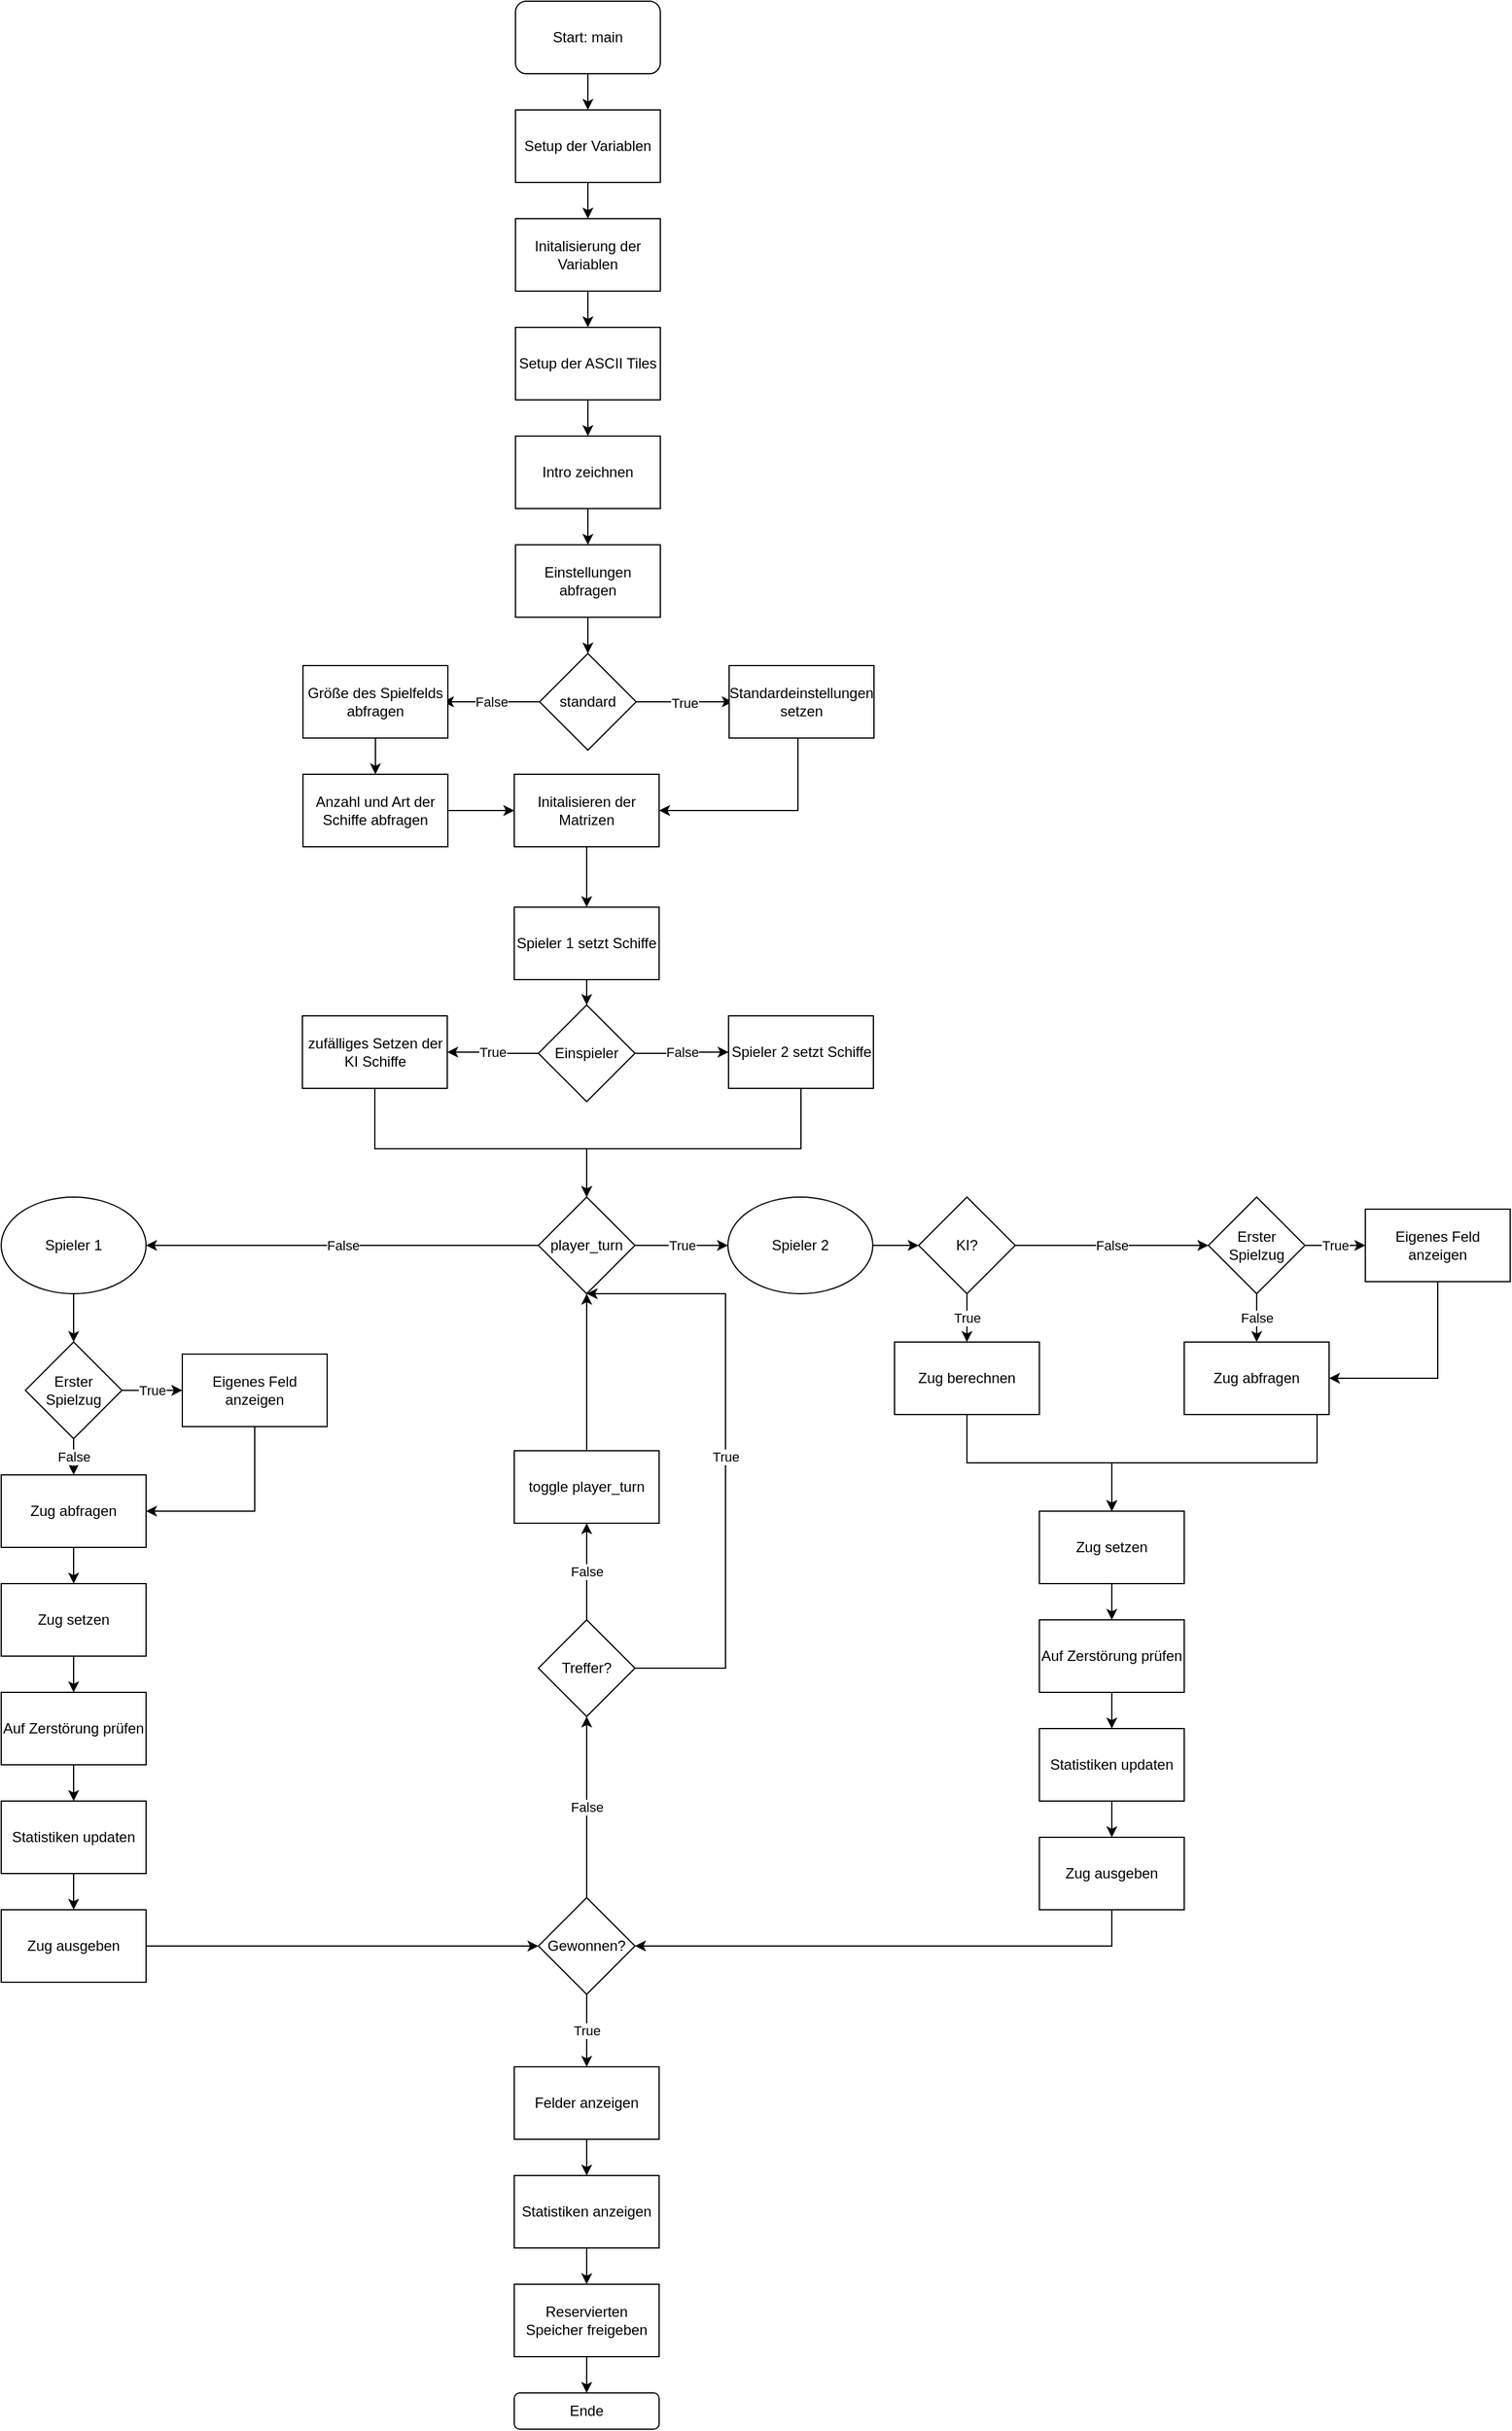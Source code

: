 <mxfile version="12.6.1"><diagram id="FelnltAE2qGl1vhYl2xS" name="Seite-1"><mxGraphModel dx="2827" dy="831" grid="1" gridSize="10" guides="1" tooltips="1" connect="1" arrows="1" fold="1" page="1" pageScale="1" pageWidth="827" pageHeight="1169" math="0" shadow="0"><root><mxCell id="0"/><mxCell id="1" parent="0"/><mxCell id="VsmTd3aA8Kl7TwHBZMlc-6" value="" style="edgeStyle=orthogonalEdgeStyle;rounded=0;orthogonalLoop=1;jettySize=auto;html=1;" edge="1" parent="1" source="yoruhMdgPkyYUGGnFISP-1" target="VsmTd3aA8Kl7TwHBZMlc-5"><mxGeometry relative="1" as="geometry"/></mxCell><mxCell id="yoruhMdgPkyYUGGnFISP-1" value="Start: main" style="rounded=1;whiteSpace=wrap;html=1;gradientColor=none;" parent="1" vertex="1"><mxGeometry x="-394.0" y="10" width="120" height="60" as="geometry"/></mxCell><mxCell id="VsmTd3aA8Kl7TwHBZMlc-9" value="" style="edgeStyle=orthogonalEdgeStyle;rounded=0;orthogonalLoop=1;jettySize=auto;html=1;" edge="1" parent="1" source="VsmTd3aA8Kl7TwHBZMlc-5" target="VsmTd3aA8Kl7TwHBZMlc-8"><mxGeometry relative="1" as="geometry"/></mxCell><mxCell id="VsmTd3aA8Kl7TwHBZMlc-5" value="Setup der Variablen" style="rounded=0;whiteSpace=wrap;html=1;gradientColor=none;" vertex="1" parent="1"><mxGeometry x="-394.0" y="100" width="120" height="60" as="geometry"/></mxCell><mxCell id="VsmTd3aA8Kl7TwHBZMlc-11" value="" style="edgeStyle=orthogonalEdgeStyle;rounded=0;orthogonalLoop=1;jettySize=auto;html=1;" edge="1" parent="1" source="VsmTd3aA8Kl7TwHBZMlc-8" target="VsmTd3aA8Kl7TwHBZMlc-10"><mxGeometry relative="1" as="geometry"/></mxCell><mxCell id="VsmTd3aA8Kl7TwHBZMlc-8" value="&lt;div&gt;Initalisierung der &lt;br&gt;&lt;/div&gt;&lt;div&gt;Variablen&lt;/div&gt;" style="rounded=0;whiteSpace=wrap;html=1;gradientColor=none;" vertex="1" parent="1"><mxGeometry x="-394.0" y="190" width="120" height="60" as="geometry"/></mxCell><mxCell id="VsmTd3aA8Kl7TwHBZMlc-12" style="edgeStyle=orthogonalEdgeStyle;rounded=0;orthogonalLoop=1;jettySize=auto;html=1;exitX=0.5;exitY=1;exitDx=0;exitDy=0;entryX=0.5;entryY=0;entryDx=0;entryDy=0;" edge="1" parent="1" source="VsmTd3aA8Kl7TwHBZMlc-10" target="yoruhMdgPkyYUGGnFISP-3"><mxGeometry relative="1" as="geometry"/></mxCell><mxCell id="VsmTd3aA8Kl7TwHBZMlc-10" value="Setup der ASCII Tiles" style="rounded=0;whiteSpace=wrap;html=1;gradientColor=none;" vertex="1" parent="1"><mxGeometry x="-394.0" y="280" width="120" height="60" as="geometry"/></mxCell><mxCell id="yoruhMdgPkyYUGGnFISP-5" value="" style="edgeStyle=orthogonalEdgeStyle;rounded=0;orthogonalLoop=1;jettySize=auto;html=1;" parent="1" source="yoruhMdgPkyYUGGnFISP-3" target="yoruhMdgPkyYUGGnFISP-4" edge="1"><mxGeometry relative="1" as="geometry"/></mxCell><mxCell id="yoruhMdgPkyYUGGnFISP-3" value="Intro zeichnen" style="rounded=0;whiteSpace=wrap;html=1;" parent="1" vertex="1"><mxGeometry x="-394.0" y="370" width="120" height="60" as="geometry"/></mxCell><mxCell id="yoruhMdgPkyYUGGnFISP-7" value="" style="edgeStyle=orthogonalEdgeStyle;rounded=0;orthogonalLoop=1;jettySize=auto;html=1;entryX=0.5;entryY=0;entryDx=0;entryDy=0;" parent="1" source="yoruhMdgPkyYUGGnFISP-4" target="VsmTd3aA8Kl7TwHBZMlc-13" edge="1"><mxGeometry relative="1" as="geometry"><mxPoint x="-334.0" y="560" as="targetPoint"/></mxGeometry></mxCell><mxCell id="yoruhMdgPkyYUGGnFISP-4" value="Einstellungen abfragen" style="rounded=0;whiteSpace=wrap;html=1;" parent="1" vertex="1"><mxGeometry x="-394.0" y="460" width="120" height="60" as="geometry"/></mxCell><mxCell id="VsmTd3aA8Kl7TwHBZMlc-27" value="False" style="edgeStyle=orthogonalEdgeStyle;rounded=0;orthogonalLoop=1;jettySize=auto;html=1;" edge="1" parent="1" source="yoruhMdgPkyYUGGnFISP-12" target="yoruhMdgPkyYUGGnFISP-24"><mxGeometry relative="1" as="geometry"/></mxCell><mxCell id="VsmTd3aA8Kl7TwHBZMlc-28" value="&lt;div&gt;True&lt;/div&gt;" style="edgeStyle=orthogonalEdgeStyle;rounded=0;orthogonalLoop=1;jettySize=auto;html=1;" edge="1" parent="1" source="yoruhMdgPkyYUGGnFISP-12" target="yoruhMdgPkyYUGGnFISP-25"><mxGeometry relative="1" as="geometry"/></mxCell><mxCell id="yoruhMdgPkyYUGGnFISP-12" value="player_turn" style="rhombus;whiteSpace=wrap;html=1;" parent="1" vertex="1"><mxGeometry x="-375.0" y="1000" width="80" height="80" as="geometry"/></mxCell><mxCell id="VsmTd3aA8Kl7TwHBZMlc-78" value="" style="edgeStyle=orthogonalEdgeStyle;rounded=0;orthogonalLoop=1;jettySize=auto;html=1;" edge="1" parent="1" source="yoruhMdgPkyYUGGnFISP-24" target="VsmTd3aA8Kl7TwHBZMlc-75"><mxGeometry relative="1" as="geometry"/></mxCell><mxCell id="yoruhMdgPkyYUGGnFISP-24" value="Spieler 1" style="ellipse;whiteSpace=wrap;html=1;gradientColor=none;" parent="1" vertex="1"><mxGeometry x="-820" y="1000" width="120" height="80" as="geometry"/></mxCell><mxCell id="VsmTd3aA8Kl7TwHBZMlc-58" value="" style="edgeStyle=orthogonalEdgeStyle;rounded=0;orthogonalLoop=1;jettySize=auto;html=1;" edge="1" parent="1" source="yoruhMdgPkyYUGGnFISP-25" target="yoruhMdgPkyYUGGnFISP-46"><mxGeometry relative="1" as="geometry"/></mxCell><mxCell id="yoruhMdgPkyYUGGnFISP-25" value="Spieler 2" style="ellipse;whiteSpace=wrap;html=1;gradientColor=none;" parent="1" vertex="1"><mxGeometry x="-218.0" y="1000" width="120" height="80" as="geometry"/></mxCell><mxCell id="yoruhMdgPkyYUGGnFISP-31" value="" style="edgeStyle=orthogonalEdgeStyle;rounded=0;orthogonalLoop=1;jettySize=auto;html=1;" parent="1" source="yoruhMdgPkyYUGGnFISP-28" target="yoruhMdgPkyYUGGnFISP-30" edge="1"><mxGeometry relative="1" as="geometry"/></mxCell><mxCell id="yoruhMdgPkyYUGGnFISP-28" value="Zug setzen" style="rounded=0;whiteSpace=wrap;html=1;gradientColor=none;" parent="1" vertex="1"><mxGeometry x="-820" y="1320" width="120" height="60" as="geometry"/></mxCell><mxCell id="VsmTd3aA8Kl7TwHBZMlc-81" value="" style="edgeStyle=orthogonalEdgeStyle;rounded=0;orthogonalLoop=1;jettySize=auto;html=1;" edge="1" parent="1" source="yoruhMdgPkyYUGGnFISP-30" target="VsmTd3aA8Kl7TwHBZMlc-80"><mxGeometry relative="1" as="geometry"/></mxCell><mxCell id="yoruhMdgPkyYUGGnFISP-30" value="Auf Zerstörung prüfen" style="rounded=0;whiteSpace=wrap;html=1;gradientColor=none;" parent="1" vertex="1"><mxGeometry x="-820" y="1410" width="120" height="60" as="geometry"/></mxCell><mxCell id="VsmTd3aA8Kl7TwHBZMlc-84" value="" style="edgeStyle=orthogonalEdgeStyle;rounded=0;orthogonalLoop=1;jettySize=auto;html=1;" edge="1" parent="1" source="VsmTd3aA8Kl7TwHBZMlc-80" target="yoruhMdgPkyYUGGnFISP-32"><mxGeometry relative="1" as="geometry"/></mxCell><mxCell id="VsmTd3aA8Kl7TwHBZMlc-80" value="Statistiken updaten" style="rounded=0;whiteSpace=wrap;html=1;gradientColor=none;" vertex="1" parent="1"><mxGeometry x="-820" y="1500" width="120" height="60" as="geometry"/></mxCell><mxCell id="yoruhMdgPkyYUGGnFISP-68" style="edgeStyle=orthogonalEdgeStyle;rounded=0;orthogonalLoop=1;jettySize=auto;html=1;entryX=0;entryY=0.5;entryDx=0;entryDy=0;exitX=1;exitY=0.5;exitDx=0;exitDy=0;" parent="1" source="yoruhMdgPkyYUGGnFISP-32" target="yoruhMdgPkyYUGGnFISP-66" edge="1"><mxGeometry relative="1" as="geometry"><Array as="points"><mxPoint x="-500.0" y="1620"/><mxPoint x="-500.0" y="1620"/></Array></mxGeometry></mxCell><mxCell id="yoruhMdgPkyYUGGnFISP-32" value="Zug ausgeben" style="rounded=0;whiteSpace=wrap;html=1;gradientColor=none;" parent="1" vertex="1"><mxGeometry x="-820" y="1590" width="120" height="60" as="geometry"/></mxCell><mxCell id="VsmTd3aA8Kl7TwHBZMlc-51" value="True" style="edgeStyle=orthogonalEdgeStyle;rounded=0;orthogonalLoop=1;jettySize=auto;html=1;entryX=0.5;entryY=1;entryDx=0;entryDy=0;" edge="1" parent="1" source="yoruhMdgPkyYUGGnFISP-34" target="yoruhMdgPkyYUGGnFISP-12"><mxGeometry relative="1" as="geometry"><mxPoint x="-215.0" y="1390" as="targetPoint"/><Array as="points"><mxPoint x="-220.0" y="1390"/><mxPoint x="-220.0" y="1080"/></Array></mxGeometry></mxCell><mxCell id="VsmTd3aA8Kl7TwHBZMlc-52" value="False" style="edgeStyle=orthogonalEdgeStyle;rounded=0;orthogonalLoop=1;jettySize=auto;html=1;" edge="1" parent="1" source="yoruhMdgPkyYUGGnFISP-34" target="yoruhMdgPkyYUGGnFISP-38"><mxGeometry relative="1" as="geometry"/></mxCell><mxCell id="yoruhMdgPkyYUGGnFISP-34" value="Treffer?" style="rhombus;whiteSpace=wrap;html=1;gradientColor=none;" parent="1" vertex="1"><mxGeometry x="-375.0" y="1350" width="80" height="80" as="geometry"/></mxCell><mxCell id="yoruhMdgPkyYUGGnFISP-39" style="edgeStyle=orthogonalEdgeStyle;rounded=0;orthogonalLoop=1;jettySize=auto;html=1;entryX=0.5;entryY=1;entryDx=0;entryDy=0;" parent="1" source="yoruhMdgPkyYUGGnFISP-38" target="yoruhMdgPkyYUGGnFISP-12" edge="1"><mxGeometry relative="1" as="geometry"/></mxCell><mxCell id="yoruhMdgPkyYUGGnFISP-38" value="toggle player_turn" style="rounded=0;whiteSpace=wrap;html=1;gradientColor=none;" parent="1" vertex="1"><mxGeometry x="-395.0" y="1210" width="120" height="60" as="geometry"/></mxCell><mxCell id="VsmTd3aA8Kl7TwHBZMlc-59" value="True" style="edgeStyle=orthogonalEdgeStyle;rounded=0;orthogonalLoop=1;jettySize=auto;html=1;" edge="1" parent="1" source="yoruhMdgPkyYUGGnFISP-46" target="yoruhMdgPkyYUGGnFISP-50"><mxGeometry relative="1" as="geometry"/></mxCell><mxCell id="VsmTd3aA8Kl7TwHBZMlc-62" value="False" style="edgeStyle=orthogonalEdgeStyle;rounded=0;orthogonalLoop=1;jettySize=auto;html=1;entryX=0;entryY=0.5;entryDx=0;entryDy=0;" edge="1" parent="1" source="yoruhMdgPkyYUGGnFISP-46" target="VsmTd3aA8Kl7TwHBZMlc-65"><mxGeometry relative="1" as="geometry"><mxPoint x="150.0" y="1040" as="targetPoint"/></mxGeometry></mxCell><mxCell id="yoruhMdgPkyYUGGnFISP-46" value="KI?" style="rhombus;whiteSpace=wrap;html=1;gradientColor=none;" parent="1" vertex="1"><mxGeometry x="-60.0" y="1000" width="80" height="80" as="geometry"/></mxCell><mxCell id="VsmTd3aA8Kl7TwHBZMlc-71" value="" style="edgeStyle=orthogonalEdgeStyle;rounded=0;orthogonalLoop=1;jettySize=auto;html=1;entryX=0.5;entryY=0;entryDx=0;entryDy=0;" edge="1" parent="1" source="yoruhMdgPkyYUGGnFISP-48" target="yoruhMdgPkyYUGGnFISP-53"><mxGeometry relative="1" as="geometry"><mxPoint x="270.0" y="1260" as="targetPoint"/><Array as="points"><mxPoint x="270.0" y="1220"/><mxPoint x="100.0" y="1220"/></Array></mxGeometry></mxCell><mxCell id="yoruhMdgPkyYUGGnFISP-48" value="Zug abfragen" style="rounded=0;whiteSpace=wrap;html=1;gradientColor=none;" parent="1" vertex="1"><mxGeometry x="160.0" y="1120" width="120" height="60" as="geometry"/></mxCell><mxCell id="VsmTd3aA8Kl7TwHBZMlc-60" value="" style="edgeStyle=orthogonalEdgeStyle;rounded=0;orthogonalLoop=1;jettySize=auto;html=1;entryX=0.5;entryY=0;entryDx=0;entryDy=0;" edge="1" parent="1" source="yoruhMdgPkyYUGGnFISP-50" target="yoruhMdgPkyYUGGnFISP-53"><mxGeometry relative="1" as="geometry"><mxPoint x="-20.0" y="1260" as="targetPoint"/></mxGeometry></mxCell><mxCell id="yoruhMdgPkyYUGGnFISP-50" value="Zug berechnen" style="rounded=0;whiteSpace=wrap;html=1;gradientColor=none;" parent="1" vertex="1"><mxGeometry x="-80.0" y="1120" width="120" height="60" as="geometry"/></mxCell><mxCell id="yoruhMdgPkyYUGGnFISP-52" value="" style="edgeStyle=orthogonalEdgeStyle;rounded=0;orthogonalLoop=1;jettySize=auto;html=1;" parent="1" source="yoruhMdgPkyYUGGnFISP-53" target="yoruhMdgPkyYUGGnFISP-55" edge="1"><mxGeometry relative="1" as="geometry"/></mxCell><mxCell id="yoruhMdgPkyYUGGnFISP-53" value="Zug setzen" style="rounded=0;whiteSpace=wrap;html=1;gradientColor=none;" parent="1" vertex="1"><mxGeometry x="40.0" y="1260" width="120" height="60" as="geometry"/></mxCell><mxCell id="VsmTd3aA8Kl7TwHBZMlc-83" value="" style="edgeStyle=orthogonalEdgeStyle;rounded=0;orthogonalLoop=1;jettySize=auto;html=1;" edge="1" parent="1" source="yoruhMdgPkyYUGGnFISP-55" target="VsmTd3aA8Kl7TwHBZMlc-82"><mxGeometry relative="1" as="geometry"/></mxCell><mxCell id="yoruhMdgPkyYUGGnFISP-55" value="Auf Zerstörung prüfen" style="rounded=0;whiteSpace=wrap;html=1;gradientColor=none;" parent="1" vertex="1"><mxGeometry x="40.0" y="1350" width="120" height="60" as="geometry"/></mxCell><mxCell id="yoruhMdgPkyYUGGnFISP-69" style="edgeStyle=orthogonalEdgeStyle;rounded=0;orthogonalLoop=1;jettySize=auto;html=1;entryX=1;entryY=0.5;entryDx=0;entryDy=0;exitX=0.5;exitY=1;exitDx=0;exitDy=0;" parent="1" source="yoruhMdgPkyYUGGnFISP-56" target="yoruhMdgPkyYUGGnFISP-66" edge="1"><mxGeometry relative="1" as="geometry"><Array as="points"><mxPoint x="100.0" y="1620"/></Array></mxGeometry></mxCell><mxCell id="yoruhMdgPkyYUGGnFISP-56" value="Zug ausgeben" style="rounded=0;whiteSpace=wrap;html=1;gradientColor=none;" parent="1" vertex="1"><mxGeometry x="40.0" y="1530" width="120" height="60" as="geometry"/></mxCell><mxCell id="yoruhMdgPkyYUGGnFISP-73" value="True" style="edgeStyle=orthogonalEdgeStyle;rounded=0;orthogonalLoop=1;jettySize=auto;html=1;entryX=0.5;entryY=0;entryDx=0;entryDy=0;" parent="1" source="yoruhMdgPkyYUGGnFISP-66" target="yoruhMdgPkyYUGGnFISP-72" edge="1"><mxGeometry relative="1" as="geometry"/></mxCell><mxCell id="VsmTd3aA8Kl7TwHBZMlc-53" value="False" style="edgeStyle=orthogonalEdgeStyle;rounded=0;orthogonalLoop=1;jettySize=auto;html=1;" edge="1" parent="1" source="yoruhMdgPkyYUGGnFISP-66" target="yoruhMdgPkyYUGGnFISP-34"><mxGeometry relative="1" as="geometry"/></mxCell><mxCell id="yoruhMdgPkyYUGGnFISP-66" value="Gewonnen?" style="rhombus;whiteSpace=wrap;html=1;gradientColor=none;" parent="1" vertex="1"><mxGeometry x="-375.0" y="1580" width="80" height="80" as="geometry"/></mxCell><mxCell id="yoruhMdgPkyYUGGnFISP-75" style="edgeStyle=orthogonalEdgeStyle;rounded=0;orthogonalLoop=1;jettySize=auto;html=1;entryX=0.5;entryY=0;entryDx=0;entryDy=0;" parent="1" source="yoruhMdgPkyYUGGnFISP-72" target="yoruhMdgPkyYUGGnFISP-74" edge="1"><mxGeometry relative="1" as="geometry"/></mxCell><mxCell id="yoruhMdgPkyYUGGnFISP-72" value="Felder anzeigen" style="rounded=0;whiteSpace=wrap;html=1;gradientColor=none;" parent="1" vertex="1"><mxGeometry x="-395.0" y="1720" width="120" height="60" as="geometry"/></mxCell><mxCell id="VsmTd3aA8Kl7TwHBZMlc-56" value="" style="edgeStyle=orthogonalEdgeStyle;rounded=0;orthogonalLoop=1;jettySize=auto;html=1;" edge="1" parent="1" source="yoruhMdgPkyYUGGnFISP-74" target="VsmTd3aA8Kl7TwHBZMlc-54"><mxGeometry relative="1" as="geometry"/></mxCell><mxCell id="yoruhMdgPkyYUGGnFISP-74" value="Statistiken anzeigen" style="rounded=0;whiteSpace=wrap;html=1;gradientColor=none;" parent="1" vertex="1"><mxGeometry x="-395.0" y="1810" width="120" height="60" as="geometry"/></mxCell><mxCell id="yoruhMdgPkyYUGGnFISP-76" value="Ende" style="rounded=1;whiteSpace=wrap;html=1;gradientColor=none;" parent="1" vertex="1"><mxGeometry x="-395.0" y="1990" width="120" height="30" as="geometry"/></mxCell><mxCell id="VsmTd3aA8Kl7TwHBZMlc-15" value="True" style="edgeStyle=orthogonalEdgeStyle;rounded=0;orthogonalLoop=1;jettySize=auto;html=1;" edge="1" parent="1" source="VsmTd3aA8Kl7TwHBZMlc-13"><mxGeometry relative="1" as="geometry"><mxPoint x="-214.0" y="590" as="targetPoint"/></mxGeometry></mxCell><mxCell id="VsmTd3aA8Kl7TwHBZMlc-17" value="False" style="edgeStyle=orthogonalEdgeStyle;rounded=0;orthogonalLoop=1;jettySize=auto;html=1;" edge="1" parent="1" source="VsmTd3aA8Kl7TwHBZMlc-13"><mxGeometry relative="1" as="geometry"><mxPoint x="-454.0" y="590" as="targetPoint"/></mxGeometry></mxCell><mxCell id="VsmTd3aA8Kl7TwHBZMlc-13" value="standard" style="rhombus;whiteSpace=wrap;html=1;" vertex="1" parent="1"><mxGeometry x="-374.0" y="550" width="80" height="80" as="geometry"/></mxCell><mxCell id="VsmTd3aA8Kl7TwHBZMlc-47" value="" style="edgeStyle=orthogonalEdgeStyle;rounded=0;orthogonalLoop=1;jettySize=auto;html=1;entryX=1;entryY=0.5;entryDx=0;entryDy=0;" edge="1" parent="1" source="VsmTd3aA8Kl7TwHBZMlc-18" target="VsmTd3aA8Kl7TwHBZMlc-45"><mxGeometry relative="1" as="geometry"><mxPoint x="-157.0" y="700" as="targetPoint"/><Array as="points"><mxPoint x="-160.0" y="680"/></Array></mxGeometry></mxCell><mxCell id="VsmTd3aA8Kl7TwHBZMlc-18" value="Standardeinstellungen setzen" style="rounded=0;whiteSpace=wrap;html=1;" vertex="1" parent="1"><mxGeometry x="-217.0" y="560" width="120" height="60" as="geometry"/></mxCell><mxCell id="VsmTd3aA8Kl7TwHBZMlc-21" value="" style="edgeStyle=orthogonalEdgeStyle;rounded=0;orthogonalLoop=1;jettySize=auto;html=1;" edge="1" parent="1" source="VsmTd3aA8Kl7TwHBZMlc-19" target="VsmTd3aA8Kl7TwHBZMlc-20"><mxGeometry relative="1" as="geometry"/></mxCell><mxCell id="VsmTd3aA8Kl7TwHBZMlc-19" value="Größe des Spielfelds abfragen" style="rounded=0;whiteSpace=wrap;html=1;" vertex="1" parent="1"><mxGeometry x="-570" y="560" width="120" height="60" as="geometry"/></mxCell><mxCell id="VsmTd3aA8Kl7TwHBZMlc-46" value="" style="edgeStyle=orthogonalEdgeStyle;rounded=0;orthogonalLoop=1;jettySize=auto;html=1;" edge="1" parent="1" source="VsmTd3aA8Kl7TwHBZMlc-20" target="VsmTd3aA8Kl7TwHBZMlc-45"><mxGeometry relative="1" as="geometry"/></mxCell><mxCell id="VsmTd3aA8Kl7TwHBZMlc-20" value="&lt;div&gt;Anzahl und Art der Schiffe abfragen&lt;/div&gt;" style="rounded=0;whiteSpace=wrap;html=1;" vertex="1" parent="1"><mxGeometry x="-570" y="650" width="120" height="60" as="geometry"/></mxCell><mxCell id="VsmTd3aA8Kl7TwHBZMlc-39" value="True" style="edgeStyle=orthogonalEdgeStyle;rounded=0;orthogonalLoop=1;jettySize=auto;html=1;" edge="1" parent="1" source="VsmTd3aA8Kl7TwHBZMlc-32" target="VsmTd3aA8Kl7TwHBZMlc-38"><mxGeometry relative="1" as="geometry"/></mxCell><mxCell id="VsmTd3aA8Kl7TwHBZMlc-41" value="False" style="edgeStyle=orthogonalEdgeStyle;rounded=0;orthogonalLoop=1;jettySize=auto;html=1;" edge="1" parent="1" source="VsmTd3aA8Kl7TwHBZMlc-32" target="VsmTd3aA8Kl7TwHBZMlc-40"><mxGeometry relative="1" as="geometry"/></mxCell><mxCell id="VsmTd3aA8Kl7TwHBZMlc-32" value="Einspieler" style="rhombus;whiteSpace=wrap;html=1;" vertex="1" parent="1"><mxGeometry x="-375.0" y="841" width="80" height="80" as="geometry"/></mxCell><mxCell id="VsmTd3aA8Kl7TwHBZMlc-49" value="" style="edgeStyle=orthogonalEdgeStyle;rounded=0;orthogonalLoop=1;jettySize=auto;html=1;entryX=0.5;entryY=0;entryDx=0;entryDy=0;" edge="1" parent="1" source="VsmTd3aA8Kl7TwHBZMlc-38" target="yoruhMdgPkyYUGGnFISP-12"><mxGeometry relative="1" as="geometry"><mxPoint x="-510.5" y="990" as="targetPoint"/><Array as="points"><mxPoint x="-511" y="960"/><mxPoint x="-335.0" y="960"/></Array></mxGeometry></mxCell><mxCell id="VsmTd3aA8Kl7TwHBZMlc-38" value="zufälliges Setzen der KI Schiffe" style="rounded=0;whiteSpace=wrap;html=1;" vertex="1" parent="1"><mxGeometry x="-570.5" y="850" width="120" height="60" as="geometry"/></mxCell><mxCell id="VsmTd3aA8Kl7TwHBZMlc-50" value="" style="edgeStyle=orthogonalEdgeStyle;rounded=0;orthogonalLoop=1;jettySize=auto;html=1;entryX=0.5;entryY=0;entryDx=0;entryDy=0;" edge="1" parent="1" source="VsmTd3aA8Kl7TwHBZMlc-40" target="yoruhMdgPkyYUGGnFISP-12"><mxGeometry relative="1" as="geometry"><mxPoint x="-157.5" y="990" as="targetPoint"/><Array as="points"><mxPoint x="-158.0" y="960"/><mxPoint x="-335.0" y="960"/></Array></mxGeometry></mxCell><mxCell id="VsmTd3aA8Kl7TwHBZMlc-40" value="Spieler 2 setzt Schiffe" style="rounded=0;whiteSpace=wrap;html=1;" vertex="1" parent="1"><mxGeometry x="-217.5" y="850" width="120" height="60" as="geometry"/></mxCell><mxCell id="VsmTd3aA8Kl7TwHBZMlc-43" value="" style="edgeStyle=orthogonalEdgeStyle;rounded=0;orthogonalLoop=1;jettySize=auto;html=1;" edge="1" parent="1" source="VsmTd3aA8Kl7TwHBZMlc-42" target="VsmTd3aA8Kl7TwHBZMlc-32"><mxGeometry relative="1" as="geometry"/></mxCell><mxCell id="VsmTd3aA8Kl7TwHBZMlc-42" value="&lt;div&gt;Spieler 1 setzt Schiffe&lt;/div&gt;" style="rounded=0;whiteSpace=wrap;html=1;" vertex="1" parent="1"><mxGeometry x="-395.0" y="760" width="120" height="60" as="geometry"/></mxCell><mxCell id="VsmTd3aA8Kl7TwHBZMlc-48" value="" style="edgeStyle=orthogonalEdgeStyle;rounded=0;orthogonalLoop=1;jettySize=auto;html=1;" edge="1" parent="1" source="VsmTd3aA8Kl7TwHBZMlc-45" target="VsmTd3aA8Kl7TwHBZMlc-42"><mxGeometry relative="1" as="geometry"/></mxCell><mxCell id="VsmTd3aA8Kl7TwHBZMlc-45" value="Initalisieren der Matrizen" style="rounded=0;whiteSpace=wrap;html=1;" vertex="1" parent="1"><mxGeometry x="-395.0" y="650" width="120" height="60" as="geometry"/></mxCell><mxCell id="VsmTd3aA8Kl7TwHBZMlc-55" value="" style="edgeStyle=orthogonalEdgeStyle;rounded=0;orthogonalLoop=1;jettySize=auto;html=1;entryX=0.5;entryY=0;entryDx=0;entryDy=0;" edge="1" parent="1" source="VsmTd3aA8Kl7TwHBZMlc-54" target="yoruhMdgPkyYUGGnFISP-76"><mxGeometry relative="1" as="geometry"><mxPoint x="-335.0" y="2040" as="targetPoint"/></mxGeometry></mxCell><mxCell id="VsmTd3aA8Kl7TwHBZMlc-54" value="Reservierten Speicher freigeben" style="rounded=0;whiteSpace=wrap;html=1;gradientColor=none;" vertex="1" parent="1"><mxGeometry x="-395.0" y="1900" width="120" height="60" as="geometry"/></mxCell><mxCell id="VsmTd3aA8Kl7TwHBZMlc-66" value="False" style="edgeStyle=orthogonalEdgeStyle;rounded=0;orthogonalLoop=1;jettySize=auto;html=1;" edge="1" parent="1" source="VsmTd3aA8Kl7TwHBZMlc-65" target="yoruhMdgPkyYUGGnFISP-48"><mxGeometry relative="1" as="geometry"/></mxCell><mxCell id="VsmTd3aA8Kl7TwHBZMlc-67" value="True" style="edgeStyle=orthogonalEdgeStyle;rounded=0;orthogonalLoop=1;jettySize=auto;html=1;entryX=0;entryY=0.5;entryDx=0;entryDy=0;" edge="1" parent="1" source="VsmTd3aA8Kl7TwHBZMlc-65" target="VsmTd3aA8Kl7TwHBZMlc-69"><mxGeometry relative="1" as="geometry"><mxPoint x="340.0" y="1040" as="targetPoint"/></mxGeometry></mxCell><mxCell id="VsmTd3aA8Kl7TwHBZMlc-65" value="Erster Spielzug" style="rhombus;whiteSpace=wrap;html=1;gradientColor=none;" vertex="1" parent="1"><mxGeometry x="180.0" y="1000" width="80" height="80" as="geometry"/></mxCell><mxCell id="VsmTd3aA8Kl7TwHBZMlc-70" value="" style="edgeStyle=orthogonalEdgeStyle;rounded=0;orthogonalLoop=1;jettySize=auto;html=1;entryX=1;entryY=0.5;entryDx=0;entryDy=0;" edge="1" parent="1" source="VsmTd3aA8Kl7TwHBZMlc-69" target="yoruhMdgPkyYUGGnFISP-48"><mxGeometry relative="1" as="geometry"><mxPoint x="370.0" y="1150" as="targetPoint"/><Array as="points"><mxPoint x="370.0" y="1150"/></Array></mxGeometry></mxCell><mxCell id="VsmTd3aA8Kl7TwHBZMlc-69" value="Eigenes Feld anzeigen" style="rounded=0;whiteSpace=wrap;html=1;gradientColor=none;" vertex="1" parent="1"><mxGeometry x="310.0" y="1010" width="120" height="60" as="geometry"/></mxCell><mxCell id="VsmTd3aA8Kl7TwHBZMlc-79" value="" style="edgeStyle=orthogonalEdgeStyle;rounded=0;orthogonalLoop=1;jettySize=auto;html=1;" edge="1" parent="1" source="VsmTd3aA8Kl7TwHBZMlc-72" target="yoruhMdgPkyYUGGnFISP-28"><mxGeometry relative="1" as="geometry"/></mxCell><mxCell id="VsmTd3aA8Kl7TwHBZMlc-72" value="Zug abfragen" style="rounded=0;whiteSpace=wrap;html=1;gradientColor=none;" vertex="1" parent="1"><mxGeometry x="-820" y="1230" width="120" height="60" as="geometry"/></mxCell><mxCell id="VsmTd3aA8Kl7TwHBZMlc-73" value="False" style="edgeStyle=orthogonalEdgeStyle;rounded=0;orthogonalLoop=1;jettySize=auto;html=1;" edge="1" parent="1" source="VsmTd3aA8Kl7TwHBZMlc-75" target="VsmTd3aA8Kl7TwHBZMlc-72"><mxGeometry relative="1" as="geometry"/></mxCell><mxCell id="VsmTd3aA8Kl7TwHBZMlc-74" value="True" style="edgeStyle=orthogonalEdgeStyle;rounded=0;orthogonalLoop=1;jettySize=auto;html=1;entryX=0;entryY=0.5;entryDx=0;entryDy=0;" edge="1" parent="1" source="VsmTd3aA8Kl7TwHBZMlc-75" target="VsmTd3aA8Kl7TwHBZMlc-77"><mxGeometry relative="1" as="geometry"><mxPoint x="-640" y="1160" as="targetPoint"/></mxGeometry></mxCell><mxCell id="VsmTd3aA8Kl7TwHBZMlc-75" value="Erster Spielzug" style="rhombus;whiteSpace=wrap;html=1;gradientColor=none;" vertex="1" parent="1"><mxGeometry x="-800" y="1120" width="80" height="80" as="geometry"/></mxCell><mxCell id="VsmTd3aA8Kl7TwHBZMlc-76" value="" style="edgeStyle=orthogonalEdgeStyle;rounded=0;orthogonalLoop=1;jettySize=auto;html=1;entryX=1;entryY=0.5;entryDx=0;entryDy=0;" edge="1" parent="1" source="VsmTd3aA8Kl7TwHBZMlc-77" target="VsmTd3aA8Kl7TwHBZMlc-72"><mxGeometry relative="1" as="geometry"><mxPoint x="-610" y="1270" as="targetPoint"/><Array as="points"><mxPoint x="-610" y="1260"/></Array></mxGeometry></mxCell><mxCell id="VsmTd3aA8Kl7TwHBZMlc-77" value="Eigenes Feld anzeigen" style="rounded=0;whiteSpace=wrap;html=1;gradientColor=none;" vertex="1" parent="1"><mxGeometry x="-670" y="1130" width="120" height="60" as="geometry"/></mxCell><mxCell id="VsmTd3aA8Kl7TwHBZMlc-85" value="" style="edgeStyle=orthogonalEdgeStyle;rounded=0;orthogonalLoop=1;jettySize=auto;html=1;" edge="1" parent="1" source="VsmTd3aA8Kl7TwHBZMlc-82" target="yoruhMdgPkyYUGGnFISP-56"><mxGeometry relative="1" as="geometry"/></mxCell><mxCell id="VsmTd3aA8Kl7TwHBZMlc-82" value="Statistiken updaten" style="rounded=0;whiteSpace=wrap;html=1;gradientColor=none;" vertex="1" parent="1"><mxGeometry x="40.0" y="1440" width="120" height="60" as="geometry"/></mxCell></root></mxGraphModel></diagram></mxfile>
